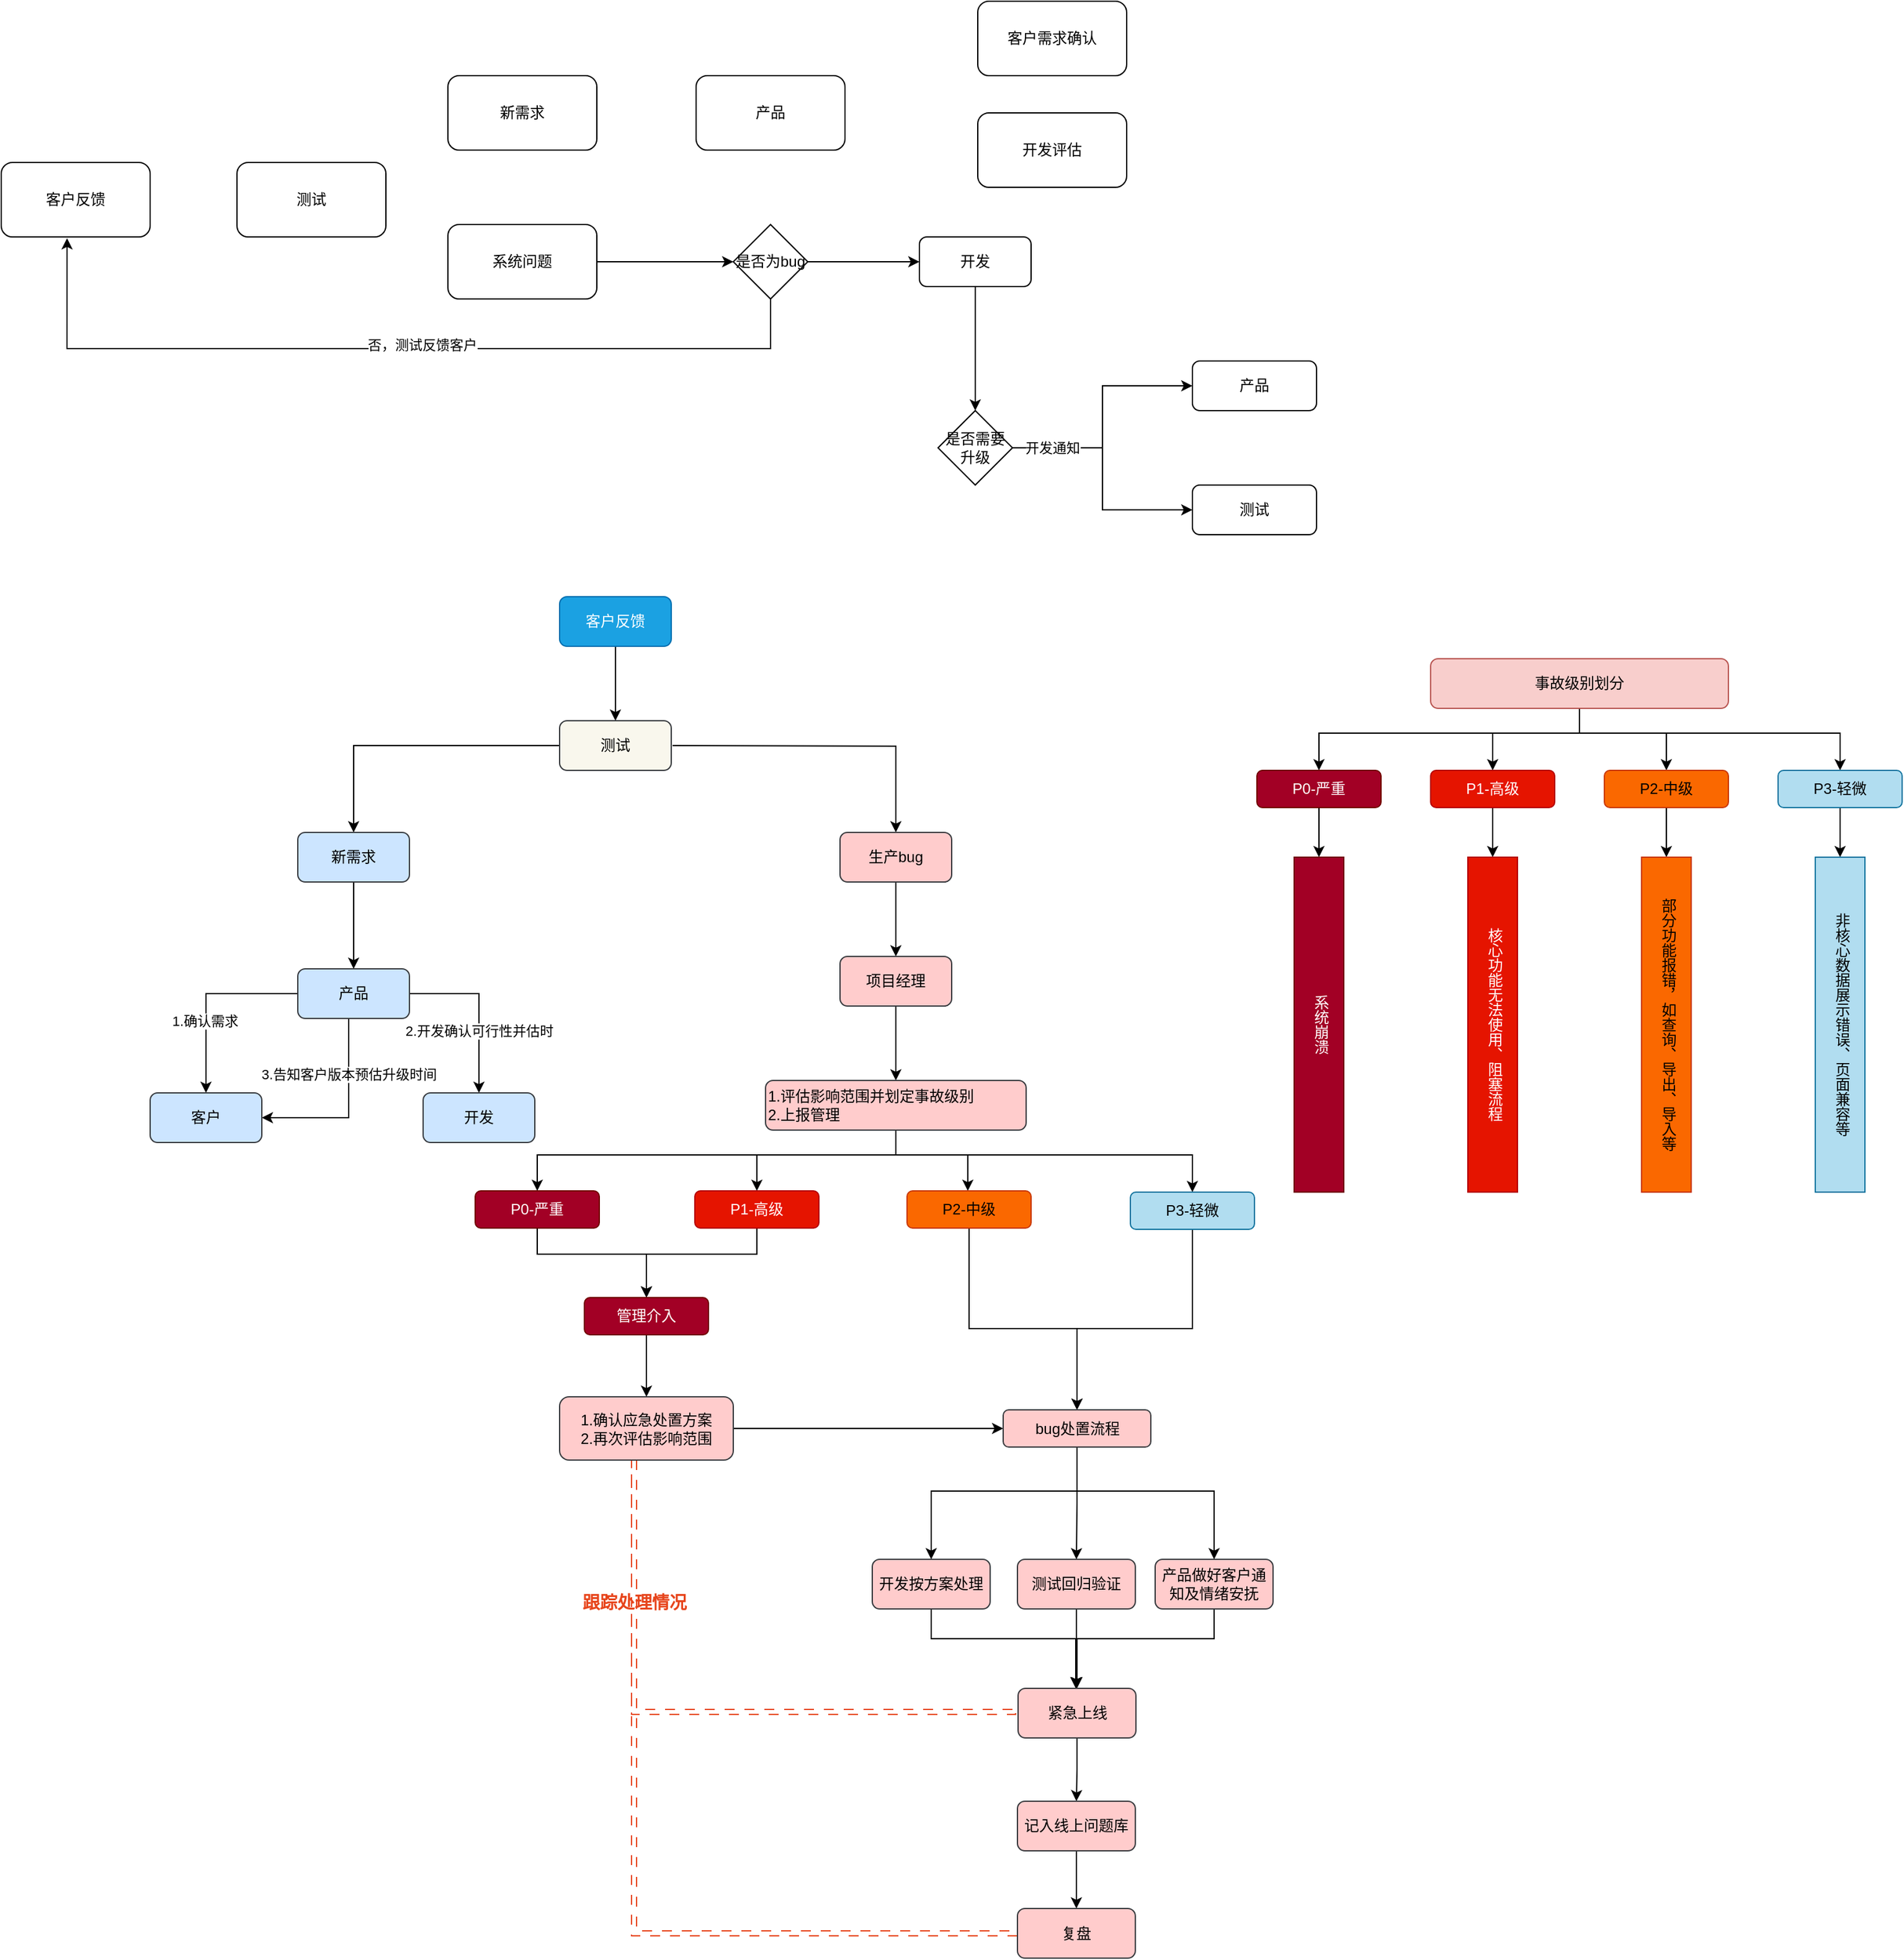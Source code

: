 <mxfile version="26.2.8">
  <diagram name="第 1 页" id="maj_CZCE4fiGwP-5VllY">
    <mxGraphModel dx="1428" dy="751" grid="1" gridSize="10" guides="1" tooltips="1" connect="1" arrows="1" fold="1" page="1" pageScale="1" pageWidth="827" pageHeight="1169" math="0" shadow="0">
      <root>
        <mxCell id="0" />
        <mxCell id="1" parent="0" />
        <mxCell id="PGWOsnz61t-WM54Ito1W-1" value="客户反馈" style="rounded=1;whiteSpace=wrap;html=1;" vertex="1" parent="1">
          <mxGeometry x="40" y="300" width="120" height="60" as="geometry" />
        </mxCell>
        <mxCell id="PGWOsnz61t-WM54Ito1W-2" value="测试" style="rounded=1;whiteSpace=wrap;html=1;" vertex="1" parent="1">
          <mxGeometry x="230" y="300" width="120" height="60" as="geometry" />
        </mxCell>
        <mxCell id="PGWOsnz61t-WM54Ito1W-3" value="新需求" style="rounded=1;whiteSpace=wrap;html=1;" vertex="1" parent="1">
          <mxGeometry x="400" y="230" width="120" height="60" as="geometry" />
        </mxCell>
        <mxCell id="PGWOsnz61t-WM54Ito1W-21" style="edgeStyle=orthogonalEdgeStyle;rounded=0;orthogonalLoop=1;jettySize=auto;html=1;entryX=0;entryY=0.5;entryDx=0;entryDy=0;" edge="1" parent="1" source="PGWOsnz61t-WM54Ito1W-4" target="PGWOsnz61t-WM54Ito1W-8">
          <mxGeometry relative="1" as="geometry" />
        </mxCell>
        <mxCell id="PGWOsnz61t-WM54Ito1W-4" value="系统问题" style="rounded=1;whiteSpace=wrap;html=1;" vertex="1" parent="1">
          <mxGeometry x="400" y="350" width="120" height="60" as="geometry" />
        </mxCell>
        <mxCell id="PGWOsnz61t-WM54Ito1W-5" value="产品" style="rounded=1;whiteSpace=wrap;html=1;" vertex="1" parent="1">
          <mxGeometry x="600" y="230" width="120" height="60" as="geometry" />
        </mxCell>
        <mxCell id="PGWOsnz61t-WM54Ito1W-6" value="客户需求确认" style="rounded=1;whiteSpace=wrap;html=1;" vertex="1" parent="1">
          <mxGeometry x="827" y="170" width="120" height="60" as="geometry" />
        </mxCell>
        <mxCell id="PGWOsnz61t-WM54Ito1W-7" value="开发评估" style="rounded=1;whiteSpace=wrap;html=1;" vertex="1" parent="1">
          <mxGeometry x="827" y="260" width="120" height="60" as="geometry" />
        </mxCell>
        <mxCell id="PGWOsnz61t-WM54Ito1W-20" style="edgeStyle=orthogonalEdgeStyle;rounded=0;orthogonalLoop=1;jettySize=auto;html=1;" edge="1" parent="1" source="PGWOsnz61t-WM54Ito1W-8" target="PGWOsnz61t-WM54Ito1W-9">
          <mxGeometry relative="1" as="geometry" />
        </mxCell>
        <mxCell id="PGWOsnz61t-WM54Ito1W-8" value="是否为bug" style="rhombus;whiteSpace=wrap;html=1;" vertex="1" parent="1">
          <mxGeometry x="630" y="350" width="60" height="60" as="geometry" />
        </mxCell>
        <mxCell id="PGWOsnz61t-WM54Ito1W-19" style="edgeStyle=orthogonalEdgeStyle;rounded=0;orthogonalLoop=1;jettySize=auto;html=1;" edge="1" parent="1" source="PGWOsnz61t-WM54Ito1W-9" target="PGWOsnz61t-WM54Ito1W-12">
          <mxGeometry relative="1" as="geometry" />
        </mxCell>
        <mxCell id="PGWOsnz61t-WM54Ito1W-9" value="开发" style="rounded=1;whiteSpace=wrap;html=1;" vertex="1" parent="1">
          <mxGeometry x="780" y="360" width="90" height="40" as="geometry" />
        </mxCell>
        <mxCell id="PGWOsnz61t-WM54Ito1W-10" style="edgeStyle=orthogonalEdgeStyle;rounded=0;orthogonalLoop=1;jettySize=auto;html=1;entryX=0.442;entryY=1.017;entryDx=0;entryDy=0;entryPerimeter=0;" edge="1" parent="1" source="PGWOsnz61t-WM54Ito1W-8" target="PGWOsnz61t-WM54Ito1W-1">
          <mxGeometry relative="1" as="geometry">
            <Array as="points">
              <mxPoint x="660" y="450" />
              <mxPoint x="93" y="450" />
            </Array>
          </mxGeometry>
        </mxCell>
        <mxCell id="PGWOsnz61t-WM54Ito1W-11" value="否，测试反馈客户" style="edgeLabel;html=1;align=center;verticalAlign=middle;resizable=0;points=[];" vertex="1" connectable="0" parent="PGWOsnz61t-WM54Ito1W-10">
          <mxGeometry x="-0.078" y="-3" relative="1" as="geometry">
            <mxPoint as="offset" />
          </mxGeometry>
        </mxCell>
        <mxCell id="PGWOsnz61t-WM54Ito1W-15" style="edgeStyle=orthogonalEdgeStyle;rounded=0;orthogonalLoop=1;jettySize=auto;html=1;entryX=0;entryY=0.5;entryDx=0;entryDy=0;" edge="1" parent="1" source="PGWOsnz61t-WM54Ito1W-12" target="PGWOsnz61t-WM54Ito1W-13">
          <mxGeometry relative="1" as="geometry" />
        </mxCell>
        <mxCell id="PGWOsnz61t-WM54Ito1W-16" style="edgeStyle=orthogonalEdgeStyle;rounded=0;orthogonalLoop=1;jettySize=auto;html=1;entryX=0;entryY=0.5;entryDx=0;entryDy=0;" edge="1" parent="1" source="PGWOsnz61t-WM54Ito1W-12" target="PGWOsnz61t-WM54Ito1W-14">
          <mxGeometry relative="1" as="geometry" />
        </mxCell>
        <mxCell id="PGWOsnz61t-WM54Ito1W-17" value="开发通知" style="edgeLabel;html=1;align=center;verticalAlign=middle;resizable=0;points=[];" vertex="1" connectable="0" parent="PGWOsnz61t-WM54Ito1W-16">
          <mxGeometry x="-0.836" relative="1" as="geometry">
            <mxPoint x="16" as="offset" />
          </mxGeometry>
        </mxCell>
        <mxCell id="PGWOsnz61t-WM54Ito1W-12" value="是否需要升级" style="rhombus;whiteSpace=wrap;html=1;" vertex="1" parent="1">
          <mxGeometry x="795" y="500" width="60" height="60" as="geometry" />
        </mxCell>
        <mxCell id="PGWOsnz61t-WM54Ito1W-13" value="产品" style="rounded=1;whiteSpace=wrap;html=1;" vertex="1" parent="1">
          <mxGeometry x="1000" y="460" width="100" height="40" as="geometry" />
        </mxCell>
        <mxCell id="PGWOsnz61t-WM54Ito1W-14" value="测试" style="rounded=1;whiteSpace=wrap;html=1;" vertex="1" parent="1">
          <mxGeometry x="1000" y="560" width="100" height="40" as="geometry" />
        </mxCell>
        <mxCell id="PGWOsnz61t-WM54Ito1W-25" style="edgeStyle=orthogonalEdgeStyle;rounded=0;orthogonalLoop=1;jettySize=auto;html=1;" edge="1" parent="1" source="PGWOsnz61t-WM54Ito1W-23" target="PGWOsnz61t-WM54Ito1W-24">
          <mxGeometry relative="1" as="geometry" />
        </mxCell>
        <mxCell id="PGWOsnz61t-WM54Ito1W-23" value="客户反馈" style="rounded=1;whiteSpace=wrap;html=1;fillColor=#1ba1e2;fontColor=#ffffff;strokeColor=#006EAF;" vertex="1" parent="1">
          <mxGeometry x="490" y="650" width="90" height="40" as="geometry" />
        </mxCell>
        <mxCell id="PGWOsnz61t-WM54Ito1W-29" style="edgeStyle=orthogonalEdgeStyle;rounded=0;orthogonalLoop=1;jettySize=auto;html=1;" edge="1" parent="1" source="PGWOsnz61t-WM54Ito1W-24" target="PGWOsnz61t-WM54Ito1W-28">
          <mxGeometry relative="1" as="geometry" />
        </mxCell>
        <mxCell id="PGWOsnz61t-WM54Ito1W-31" style="edgeStyle=orthogonalEdgeStyle;rounded=0;orthogonalLoop=1;jettySize=auto;html=1;entryX=0.5;entryY=0;entryDx=0;entryDy=0;" edge="1" parent="1" target="PGWOsnz61t-WM54Ito1W-30">
          <mxGeometry relative="1" as="geometry">
            <mxPoint x="581" y="770" as="sourcePoint" />
          </mxGeometry>
        </mxCell>
        <mxCell id="PGWOsnz61t-WM54Ito1W-24" value="测试" style="rounded=1;whiteSpace=wrap;html=1;fillColor=#f9f7ed;strokeColor=#36393d;" vertex="1" parent="1">
          <mxGeometry x="490" y="750" width="90" height="40" as="geometry" />
        </mxCell>
        <mxCell id="PGWOsnz61t-WM54Ito1W-41" style="edgeStyle=orthogonalEdgeStyle;rounded=0;orthogonalLoop=1;jettySize=auto;html=1;entryX=0.5;entryY=0;entryDx=0;entryDy=0;" edge="1" parent="1" source="PGWOsnz61t-WM54Ito1W-28" target="PGWOsnz61t-WM54Ito1W-32">
          <mxGeometry relative="1" as="geometry" />
        </mxCell>
        <mxCell id="PGWOsnz61t-WM54Ito1W-28" value="新需求" style="rounded=1;whiteSpace=wrap;html=1;fillColor=#cce5ff;strokeColor=#36393d;" vertex="1" parent="1">
          <mxGeometry x="279" y="840" width="90" height="40" as="geometry" />
        </mxCell>
        <mxCell id="PGWOsnz61t-WM54Ito1W-62" style="edgeStyle=orthogonalEdgeStyle;rounded=0;orthogonalLoop=1;jettySize=auto;html=1;entryX=0.5;entryY=0;entryDx=0;entryDy=0;" edge="1" parent="1" source="PGWOsnz61t-WM54Ito1W-30" target="PGWOsnz61t-WM54Ito1W-42">
          <mxGeometry relative="1" as="geometry" />
        </mxCell>
        <mxCell id="PGWOsnz61t-WM54Ito1W-30" value="生产bug" style="rounded=1;whiteSpace=wrap;html=1;fillColor=#ffcccc;strokeColor=#36393d;" vertex="1" parent="1">
          <mxGeometry x="716" y="840" width="90" height="40" as="geometry" />
        </mxCell>
        <mxCell id="PGWOsnz61t-WM54Ito1W-35" style="edgeStyle=orthogonalEdgeStyle;rounded=0;orthogonalLoop=1;jettySize=auto;html=1;" edge="1" parent="1" source="PGWOsnz61t-WM54Ito1W-32" target="PGWOsnz61t-WM54Ito1W-33">
          <mxGeometry relative="1" as="geometry" />
        </mxCell>
        <mxCell id="PGWOsnz61t-WM54Ito1W-36" value="1.确认需求" style="edgeLabel;html=1;align=center;verticalAlign=middle;resizable=0;points=[];" vertex="1" connectable="0" parent="PGWOsnz61t-WM54Ito1W-35">
          <mxGeometry x="0.247" y="-1" relative="1" as="geometry">
            <mxPoint as="offset" />
          </mxGeometry>
        </mxCell>
        <mxCell id="PGWOsnz61t-WM54Ito1W-37" style="edgeStyle=orthogonalEdgeStyle;rounded=0;orthogonalLoop=1;jettySize=auto;html=1;" edge="1" parent="1" source="PGWOsnz61t-WM54Ito1W-32" target="PGWOsnz61t-WM54Ito1W-34">
          <mxGeometry relative="1" as="geometry" />
        </mxCell>
        <mxCell id="PGWOsnz61t-WM54Ito1W-38" value="2.开发确认可行性并估时" style="edgeLabel;html=1;align=center;verticalAlign=middle;resizable=0;points=[];" vertex="1" connectable="0" parent="PGWOsnz61t-WM54Ito1W-37">
          <mxGeometry x="-0.059" y="1" relative="1" as="geometry">
            <mxPoint x="-1" y="22" as="offset" />
          </mxGeometry>
        </mxCell>
        <mxCell id="PGWOsnz61t-WM54Ito1W-39" style="edgeStyle=orthogonalEdgeStyle;rounded=0;orthogonalLoop=1;jettySize=auto;html=1;entryX=1;entryY=0.5;entryDx=0;entryDy=0;" edge="1" parent="1" source="PGWOsnz61t-WM54Ito1W-32" target="PGWOsnz61t-WM54Ito1W-33">
          <mxGeometry relative="1" as="geometry">
            <Array as="points">
              <mxPoint x="320" y="1070" />
            </Array>
          </mxGeometry>
        </mxCell>
        <mxCell id="PGWOsnz61t-WM54Ito1W-40" value="3.告知客户版本预估升级时间" style="edgeLabel;html=1;align=center;verticalAlign=middle;resizable=0;points=[];" vertex="1" connectable="0" parent="PGWOsnz61t-WM54Ito1W-39">
          <mxGeometry x="-0.4" relative="1" as="geometry">
            <mxPoint as="offset" />
          </mxGeometry>
        </mxCell>
        <mxCell id="PGWOsnz61t-WM54Ito1W-32" value="产品" style="rounded=1;whiteSpace=wrap;html=1;fillColor=#cce5ff;strokeColor=#36393d;" vertex="1" parent="1">
          <mxGeometry x="279" y="950" width="90" height="40" as="geometry" />
        </mxCell>
        <mxCell id="PGWOsnz61t-WM54Ito1W-33" value="客户" style="rounded=1;whiteSpace=wrap;html=1;fillColor=#cce5ff;strokeColor=#36393d;" vertex="1" parent="1">
          <mxGeometry x="160" y="1050" width="90" height="40" as="geometry" />
        </mxCell>
        <mxCell id="PGWOsnz61t-WM54Ito1W-34" value="开发" style="rounded=1;whiteSpace=wrap;html=1;fillColor=#cce5ff;strokeColor=#36393d;" vertex="1" parent="1">
          <mxGeometry x="380" y="1050" width="90" height="40" as="geometry" />
        </mxCell>
        <mxCell id="PGWOsnz61t-WM54Ito1W-90" style="edgeStyle=orthogonalEdgeStyle;rounded=0;orthogonalLoop=1;jettySize=auto;html=1;entryX=0.5;entryY=0;entryDx=0;entryDy=0;" edge="1" parent="1" source="PGWOsnz61t-WM54Ito1W-42" target="PGWOsnz61t-WM54Ito1W-66">
          <mxGeometry relative="1" as="geometry" />
        </mxCell>
        <mxCell id="PGWOsnz61t-WM54Ito1W-42" value="项目经理" style="rounded=1;whiteSpace=wrap;html=1;fillColor=#ffcccc;strokeColor=#36393d;" vertex="1" parent="1">
          <mxGeometry x="716" y="940" width="90" height="40" as="geometry" />
        </mxCell>
        <mxCell id="PGWOsnz61t-WM54Ito1W-50" style="edgeStyle=orthogonalEdgeStyle;rounded=0;orthogonalLoop=1;jettySize=auto;html=1;entryX=0.5;entryY=0;entryDx=0;entryDy=0;" edge="1" parent="1" source="PGWOsnz61t-WM54Ito1W-45" target="PGWOsnz61t-WM54Ito1W-46">
          <mxGeometry relative="1" as="geometry">
            <Array as="points">
              <mxPoint x="1312" y="760" />
              <mxPoint x="1102" y="760" />
            </Array>
          </mxGeometry>
        </mxCell>
        <mxCell id="PGWOsnz61t-WM54Ito1W-51" style="edgeStyle=orthogonalEdgeStyle;rounded=0;orthogonalLoop=1;jettySize=auto;html=1;entryX=0.5;entryY=0;entryDx=0;entryDy=0;" edge="1" parent="1" source="PGWOsnz61t-WM54Ito1W-45" target="PGWOsnz61t-WM54Ito1W-47">
          <mxGeometry relative="1" as="geometry">
            <Array as="points">
              <mxPoint x="1312" y="760" />
              <mxPoint x="1242" y="760" />
            </Array>
          </mxGeometry>
        </mxCell>
        <mxCell id="PGWOsnz61t-WM54Ito1W-52" style="edgeStyle=orthogonalEdgeStyle;rounded=0;orthogonalLoop=1;jettySize=auto;html=1;entryX=0.5;entryY=0;entryDx=0;entryDy=0;" edge="1" parent="1" source="PGWOsnz61t-WM54Ito1W-45" target="PGWOsnz61t-WM54Ito1W-48">
          <mxGeometry relative="1" as="geometry">
            <Array as="points">
              <mxPoint x="1312" y="760" />
              <mxPoint x="1382" y="760" />
            </Array>
          </mxGeometry>
        </mxCell>
        <mxCell id="PGWOsnz61t-WM54Ito1W-53" style="edgeStyle=orthogonalEdgeStyle;rounded=0;orthogonalLoop=1;jettySize=auto;html=1;entryX=0.5;entryY=0;entryDx=0;entryDy=0;" edge="1" parent="1" source="PGWOsnz61t-WM54Ito1W-45" target="PGWOsnz61t-WM54Ito1W-49">
          <mxGeometry relative="1" as="geometry">
            <Array as="points">
              <mxPoint x="1312" y="760" />
              <mxPoint x="1522" y="760" />
            </Array>
          </mxGeometry>
        </mxCell>
        <mxCell id="PGWOsnz61t-WM54Ito1W-45" value="事故级别划分" style="rounded=1;whiteSpace=wrap;html=1;fillColor=#f8cecc;strokeColor=#b85450;" vertex="1" parent="1">
          <mxGeometry x="1192" y="700" width="240" height="40" as="geometry" />
        </mxCell>
        <mxCell id="PGWOsnz61t-WM54Ito1W-55" style="edgeStyle=orthogonalEdgeStyle;rounded=0;orthogonalLoop=1;jettySize=auto;html=1;" edge="1" parent="1" source="PGWOsnz61t-WM54Ito1W-46" target="PGWOsnz61t-WM54Ito1W-54">
          <mxGeometry relative="1" as="geometry" />
        </mxCell>
        <mxCell id="PGWOsnz61t-WM54Ito1W-46" value="P0-严重" style="rounded=1;whiteSpace=wrap;html=1;fillColor=#a20025;fontColor=#ffffff;strokeColor=#6F0000;" vertex="1" parent="1">
          <mxGeometry x="1052" y="790" width="100" height="30" as="geometry" />
        </mxCell>
        <mxCell id="PGWOsnz61t-WM54Ito1W-57" style="edgeStyle=orthogonalEdgeStyle;rounded=0;orthogonalLoop=1;jettySize=auto;html=1;entryX=0.5;entryY=0;entryDx=0;entryDy=0;" edge="1" parent="1" source="PGWOsnz61t-WM54Ito1W-47" target="PGWOsnz61t-WM54Ito1W-56">
          <mxGeometry relative="1" as="geometry" />
        </mxCell>
        <mxCell id="PGWOsnz61t-WM54Ito1W-47" value="P1-高级" style="rounded=1;whiteSpace=wrap;html=1;fillColor=#e51400;fontColor=#ffffff;strokeColor=#B20000;" vertex="1" parent="1">
          <mxGeometry x="1192" y="790" width="100" height="30" as="geometry" />
        </mxCell>
        <mxCell id="PGWOsnz61t-WM54Ito1W-59" style="edgeStyle=orthogonalEdgeStyle;rounded=0;orthogonalLoop=1;jettySize=auto;html=1;" edge="1" parent="1" source="PGWOsnz61t-WM54Ito1W-48" target="PGWOsnz61t-WM54Ito1W-58">
          <mxGeometry relative="1" as="geometry" />
        </mxCell>
        <mxCell id="PGWOsnz61t-WM54Ito1W-48" value="P2-中级" style="rounded=1;whiteSpace=wrap;html=1;fillColor=#fa6800;fontColor=#000000;strokeColor=#C73500;" vertex="1" parent="1">
          <mxGeometry x="1332" y="790" width="100" height="30" as="geometry" />
        </mxCell>
        <mxCell id="PGWOsnz61t-WM54Ito1W-61" style="edgeStyle=orthogonalEdgeStyle;rounded=0;orthogonalLoop=1;jettySize=auto;html=1;entryX=0.5;entryY=0;entryDx=0;entryDy=0;" edge="1" parent="1" source="PGWOsnz61t-WM54Ito1W-49" target="PGWOsnz61t-WM54Ito1W-60">
          <mxGeometry relative="1" as="geometry" />
        </mxCell>
        <mxCell id="PGWOsnz61t-WM54Ito1W-49" value="P3-轻微" style="rounded=1;whiteSpace=wrap;html=1;fillColor=#b1ddf0;strokeColor=#10739e;" vertex="1" parent="1">
          <mxGeometry x="1472" y="790" width="100" height="30" as="geometry" />
        </mxCell>
        <mxCell id="PGWOsnz61t-WM54Ito1W-54" value="系统崩溃" style="rounded=0;whiteSpace=wrap;html=1;horizontal=1;textDirection=vertical-lr;fillColor=#a20025;fontColor=#ffffff;strokeColor=#6F0000;" vertex="1" parent="1">
          <mxGeometry x="1082" y="860" width="40" height="270" as="geometry" />
        </mxCell>
        <mxCell id="PGWOsnz61t-WM54Ito1W-56" value="核心功能无法使用、阻塞流程" style="rounded=0;whiteSpace=wrap;html=1;horizontal=1;textDirection=vertical-lr;fillColor=#e51400;fontColor=#ffffff;strokeColor=#B20000;" vertex="1" parent="1">
          <mxGeometry x="1222" y="860" width="40" height="270" as="geometry" />
        </mxCell>
        <mxCell id="PGWOsnz61t-WM54Ito1W-58" value="部分功能报错，如查询、导出、导入等" style="rounded=0;whiteSpace=wrap;html=1;horizontal=1;textDirection=vertical-lr;fillColor=#fa6800;fontColor=#000000;strokeColor=#C73500;" vertex="1" parent="1">
          <mxGeometry x="1362" y="860" width="40" height="270" as="geometry" />
        </mxCell>
        <mxCell id="PGWOsnz61t-WM54Ito1W-60" value="非核心数据展示错误、页面兼容等" style="rounded=0;whiteSpace=wrap;html=1;horizontal=1;textDirection=vertical-lr;fillColor=#b1ddf0;strokeColor=#10739e;" vertex="1" parent="1">
          <mxGeometry x="1502" y="860" width="40" height="270" as="geometry" />
        </mxCell>
        <mxCell id="PGWOsnz61t-WM54Ito1W-97" style="edgeStyle=orthogonalEdgeStyle;rounded=0;orthogonalLoop=1;jettySize=auto;html=1;" edge="1" parent="1" source="PGWOsnz61t-WM54Ito1W-66" target="PGWOsnz61t-WM54Ito1W-93">
          <mxGeometry relative="1" as="geometry">
            <Array as="points">
              <mxPoint x="761" y="1100" />
              <mxPoint x="819" y="1100" />
            </Array>
          </mxGeometry>
        </mxCell>
        <mxCell id="PGWOsnz61t-WM54Ito1W-113" style="edgeStyle=orthogonalEdgeStyle;rounded=0;orthogonalLoop=1;jettySize=auto;html=1;" edge="1" parent="1" source="PGWOsnz61t-WM54Ito1W-66" target="PGWOsnz61t-WM54Ito1W-92">
          <mxGeometry relative="1" as="geometry">
            <Array as="points">
              <mxPoint x="761" y="1100" />
              <mxPoint x="649" y="1100" />
            </Array>
          </mxGeometry>
        </mxCell>
        <mxCell id="PGWOsnz61t-WM54Ito1W-114" style="edgeStyle=orthogonalEdgeStyle;rounded=0;orthogonalLoop=1;jettySize=auto;html=1;" edge="1" parent="1" source="PGWOsnz61t-WM54Ito1W-66" target="PGWOsnz61t-WM54Ito1W-101">
          <mxGeometry relative="1" as="geometry">
            <Array as="points">
              <mxPoint x="761" y="1100" />
              <mxPoint x="1000" y="1100" />
            </Array>
          </mxGeometry>
        </mxCell>
        <mxCell id="PGWOsnz61t-WM54Ito1W-129" style="edgeStyle=orthogonalEdgeStyle;rounded=0;orthogonalLoop=1;jettySize=auto;html=1;entryX=0.5;entryY=0;entryDx=0;entryDy=0;" edge="1" parent="1" source="PGWOsnz61t-WM54Ito1W-66" target="PGWOsnz61t-WM54Ito1W-91">
          <mxGeometry relative="1" as="geometry">
            <Array as="points">
              <mxPoint x="761" y="1100" />
              <mxPoint x="472" y="1100" />
            </Array>
          </mxGeometry>
        </mxCell>
        <mxCell id="PGWOsnz61t-WM54Ito1W-66" value="1.评估影响范围并划定事故级别&lt;div&gt;2.上报管理&lt;/div&gt;" style="rounded=1;whiteSpace=wrap;html=1;align=left;fillColor=#ffcccc;strokeColor=#36393d;" vertex="1" parent="1">
          <mxGeometry x="656" y="1040" width="210" height="40" as="geometry" />
        </mxCell>
        <mxCell id="PGWOsnz61t-WM54Ito1W-130" style="edgeStyle=orthogonalEdgeStyle;rounded=0;orthogonalLoop=1;jettySize=auto;html=1;" edge="1" parent="1" source="PGWOsnz61t-WM54Ito1W-91" target="PGWOsnz61t-WM54Ito1W-99">
          <mxGeometry relative="1" as="geometry">
            <Array as="points">
              <mxPoint x="472" y="1180" />
              <mxPoint x="560" y="1180" />
            </Array>
          </mxGeometry>
        </mxCell>
        <mxCell id="PGWOsnz61t-WM54Ito1W-91" value="P0-严重" style="rounded=1;whiteSpace=wrap;html=1;fillColor=#a20025;fontColor=#ffffff;strokeColor=#6F0000;" vertex="1" parent="1">
          <mxGeometry x="422" y="1129" width="100" height="30" as="geometry" />
        </mxCell>
        <mxCell id="PGWOsnz61t-WM54Ito1W-128" style="edgeStyle=orthogonalEdgeStyle;rounded=0;orthogonalLoop=1;jettySize=auto;html=1;entryX=0.5;entryY=0;entryDx=0;entryDy=0;" edge="1" parent="1" source="PGWOsnz61t-WM54Ito1W-92" target="PGWOsnz61t-WM54Ito1W-99">
          <mxGeometry relative="1" as="geometry">
            <Array as="points">
              <mxPoint x="649" y="1180" />
              <mxPoint x="560" y="1180" />
            </Array>
          </mxGeometry>
        </mxCell>
        <mxCell id="PGWOsnz61t-WM54Ito1W-92" value="P1-高级" style="rounded=1;whiteSpace=wrap;html=1;fillColor=#e51400;fontColor=#ffffff;strokeColor=#B20000;" vertex="1" parent="1">
          <mxGeometry x="599" y="1129" width="100" height="30" as="geometry" />
        </mxCell>
        <mxCell id="PGWOsnz61t-WM54Ito1W-138" style="edgeStyle=orthogonalEdgeStyle;rounded=0;orthogonalLoop=1;jettySize=auto;html=1;" edge="1" parent="1" source="PGWOsnz61t-WM54Ito1W-93" target="PGWOsnz61t-WM54Ito1W-120">
          <mxGeometry relative="1" as="geometry">
            <Array as="points">
              <mxPoint x="820" y="1240" />
              <mxPoint x="907" y="1240" />
            </Array>
          </mxGeometry>
        </mxCell>
        <mxCell id="PGWOsnz61t-WM54Ito1W-93" value="P2-中级" style="rounded=1;whiteSpace=wrap;html=1;fillColor=#fa6800;fontColor=#000000;strokeColor=#C73500;" vertex="1" parent="1">
          <mxGeometry x="770" y="1129" width="100" height="30" as="geometry" />
        </mxCell>
        <mxCell id="PGWOsnz61t-WM54Ito1W-103" style="edgeStyle=orthogonalEdgeStyle;rounded=0;orthogonalLoop=1;jettySize=auto;html=1;entryX=0.5;entryY=0;entryDx=0;entryDy=0;" edge="1" parent="1" source="PGWOsnz61t-WM54Ito1W-99" target="PGWOsnz61t-WM54Ito1W-102">
          <mxGeometry relative="1" as="geometry" />
        </mxCell>
        <mxCell id="PGWOsnz61t-WM54Ito1W-99" value="管理介入" style="rounded=1;whiteSpace=wrap;html=1;fillColor=#a20025;fontColor=#ffffff;strokeColor=#6F0000;" vertex="1" parent="1">
          <mxGeometry x="510" y="1215" width="100" height="30" as="geometry" />
        </mxCell>
        <mxCell id="PGWOsnz61t-WM54Ito1W-139" style="edgeStyle=orthogonalEdgeStyle;rounded=0;orthogonalLoop=1;jettySize=auto;html=1;entryX=0.5;entryY=0;entryDx=0;entryDy=0;" edge="1" parent="1" source="PGWOsnz61t-WM54Ito1W-101" target="PGWOsnz61t-WM54Ito1W-120">
          <mxGeometry relative="1" as="geometry">
            <Array as="points">
              <mxPoint x="1000" y="1240" />
              <mxPoint x="907" y="1240" />
            </Array>
          </mxGeometry>
        </mxCell>
        <mxCell id="PGWOsnz61t-WM54Ito1W-101" value="P3-轻微" style="rounded=1;whiteSpace=wrap;html=1;fillColor=#b1ddf0;strokeColor=#10739e;" vertex="1" parent="1">
          <mxGeometry x="950" y="1130" width="100" height="30" as="geometry" />
        </mxCell>
        <mxCell id="PGWOsnz61t-WM54Ito1W-131" style="edgeStyle=orthogonalEdgeStyle;rounded=0;orthogonalLoop=1;jettySize=auto;html=1;entryX=0;entryY=0.5;entryDx=0;entryDy=0;dashed=1;dashPattern=8 8;shape=link;strokeColor=#E7451C;" edge="1" parent="1" source="PGWOsnz61t-WM54Ito1W-102" target="PGWOsnz61t-WM54Ito1W-115">
          <mxGeometry relative="1" as="geometry">
            <Array as="points">
              <mxPoint x="550" y="1549" />
            </Array>
          </mxGeometry>
        </mxCell>
        <mxCell id="PGWOsnz61t-WM54Ito1W-132" value="跟踪处理情况" style="edgeLabel;html=1;align=center;verticalAlign=middle;resizable=0;points=[];fontStyle=1;fontSize=14;fontColor=#E7451C;" vertex="1" connectable="0" parent="PGWOsnz61t-WM54Ito1W-131">
          <mxGeometry x="-0.312" y="1" relative="1" as="geometry">
            <mxPoint x="-1" y="-62" as="offset" />
          </mxGeometry>
        </mxCell>
        <mxCell id="PGWOsnz61t-WM54Ito1W-137" style="edgeStyle=orthogonalEdgeStyle;rounded=0;orthogonalLoop=1;jettySize=auto;html=1;entryX=0;entryY=0.5;entryDx=0;entryDy=0;" edge="1" parent="1" source="PGWOsnz61t-WM54Ito1W-102" target="PGWOsnz61t-WM54Ito1W-120">
          <mxGeometry relative="1" as="geometry" />
        </mxCell>
        <mxCell id="PGWOsnz61t-WM54Ito1W-141" style="edgeStyle=orthogonalEdgeStyle;rounded=0;orthogonalLoop=1;jettySize=auto;html=1;entryX=0;entryY=0.5;entryDx=0;entryDy=0;dashed=1;dashPattern=8 8;shape=link;strokeColor=#E7451C;" edge="1" parent="1" source="PGWOsnz61t-WM54Ito1W-102" target="PGWOsnz61t-WM54Ito1W-135">
          <mxGeometry relative="1" as="geometry">
            <Array as="points">
              <mxPoint x="550" y="1728" />
            </Array>
          </mxGeometry>
        </mxCell>
        <mxCell id="PGWOsnz61t-WM54Ito1W-102" value="1.确认应急处置方案&lt;div&gt;2.再次评估影响范围&lt;/div&gt;" style="rounded=1;whiteSpace=wrap;html=1;fillColor=#ffcccc;strokeColor=#36393d;" vertex="1" parent="1">
          <mxGeometry x="490" y="1295" width="140" height="51" as="geometry" />
        </mxCell>
        <mxCell id="PGWOsnz61t-WM54Ito1W-116" style="edgeStyle=orthogonalEdgeStyle;rounded=0;orthogonalLoop=1;jettySize=auto;html=1;" edge="1" parent="1" source="PGWOsnz61t-WM54Ito1W-104" target="PGWOsnz61t-WM54Ito1W-115">
          <mxGeometry relative="1" as="geometry">
            <Array as="points">
              <mxPoint x="790" y="1490" />
              <mxPoint x="906" y="1490" />
            </Array>
          </mxGeometry>
        </mxCell>
        <mxCell id="PGWOsnz61t-WM54Ito1W-104" value="开发按方案处理" style="rounded=1;whiteSpace=wrap;html=1;fillColor=#ffcccc;strokeColor=#36393d;" vertex="1" parent="1">
          <mxGeometry x="742" y="1426" width="95" height="40" as="geometry" />
        </mxCell>
        <mxCell id="PGWOsnz61t-WM54Ito1W-117" style="edgeStyle=orthogonalEdgeStyle;rounded=0;orthogonalLoop=1;jettySize=auto;html=1;" edge="1" parent="1" source="PGWOsnz61t-WM54Ito1W-106">
          <mxGeometry relative="1" as="geometry">
            <mxPoint x="906.5" y="1530" as="targetPoint" />
          </mxGeometry>
        </mxCell>
        <mxCell id="PGWOsnz61t-WM54Ito1W-106" value="测试回归验证" style="rounded=1;whiteSpace=wrap;html=1;fillColor=#ffcccc;strokeColor=#36393d;" vertex="1" parent="1">
          <mxGeometry x="859" y="1426" width="95" height="40" as="geometry" />
        </mxCell>
        <mxCell id="PGWOsnz61t-WM54Ito1W-118" style="edgeStyle=orthogonalEdgeStyle;rounded=0;orthogonalLoop=1;jettySize=auto;html=1;entryX=0.5;entryY=0;entryDx=0;entryDy=0;" edge="1" parent="1" source="PGWOsnz61t-WM54Ito1W-107" target="PGWOsnz61t-WM54Ito1W-115">
          <mxGeometry relative="1" as="geometry">
            <Array as="points">
              <mxPoint x="1018" y="1490" />
              <mxPoint x="907" y="1490" />
            </Array>
          </mxGeometry>
        </mxCell>
        <mxCell id="PGWOsnz61t-WM54Ito1W-107" value="产品做好客户通知及情绪安抚" style="rounded=1;whiteSpace=wrap;html=1;fillColor=#ffcccc;strokeColor=#36393d;" vertex="1" parent="1">
          <mxGeometry x="970" y="1426" width="95" height="40" as="geometry" />
        </mxCell>
        <mxCell id="PGWOsnz61t-WM54Ito1W-134" style="edgeStyle=orthogonalEdgeStyle;rounded=0;orthogonalLoop=1;jettySize=auto;html=1;" edge="1" parent="1" source="PGWOsnz61t-WM54Ito1W-115" target="PGWOsnz61t-WM54Ito1W-133">
          <mxGeometry relative="1" as="geometry" />
        </mxCell>
        <mxCell id="PGWOsnz61t-WM54Ito1W-115" value="紧急上线" style="rounded=1;whiteSpace=wrap;html=1;fillColor=#ffcccc;strokeColor=#36393d;" vertex="1" parent="1">
          <mxGeometry x="859.5" y="1530" width="95" height="40" as="geometry" />
        </mxCell>
        <mxCell id="PGWOsnz61t-WM54Ito1W-122" style="edgeStyle=orthogonalEdgeStyle;rounded=0;orthogonalLoop=1;jettySize=auto;html=1;entryX=0.5;entryY=0;entryDx=0;entryDy=0;" edge="1" parent="1" source="PGWOsnz61t-WM54Ito1W-120" target="PGWOsnz61t-WM54Ito1W-104">
          <mxGeometry relative="1" as="geometry">
            <Array as="points">
              <mxPoint x="907" y="1371" />
              <mxPoint x="790" y="1371" />
            </Array>
          </mxGeometry>
        </mxCell>
        <mxCell id="PGWOsnz61t-WM54Ito1W-123" style="edgeStyle=orthogonalEdgeStyle;rounded=0;orthogonalLoop=1;jettySize=auto;html=1;entryX=0.5;entryY=0;entryDx=0;entryDy=0;" edge="1" parent="1" source="PGWOsnz61t-WM54Ito1W-120" target="PGWOsnz61t-WM54Ito1W-106">
          <mxGeometry relative="1" as="geometry" />
        </mxCell>
        <mxCell id="PGWOsnz61t-WM54Ito1W-124" style="edgeStyle=orthogonalEdgeStyle;rounded=0;orthogonalLoop=1;jettySize=auto;html=1;entryX=0.5;entryY=0;entryDx=0;entryDy=0;" edge="1" parent="1" source="PGWOsnz61t-WM54Ito1W-120" target="PGWOsnz61t-WM54Ito1W-107">
          <mxGeometry relative="1" as="geometry">
            <Array as="points">
              <mxPoint x="907" y="1371" />
              <mxPoint x="1017" y="1371" />
            </Array>
          </mxGeometry>
        </mxCell>
        <mxCell id="PGWOsnz61t-WM54Ito1W-120" value="bug处置流程" style="rounded=1;whiteSpace=wrap;html=1;fillColor=#ffcccc;strokeColor=#36393d;" vertex="1" parent="1">
          <mxGeometry x="847.5" y="1305.5" width="119" height="30" as="geometry" />
        </mxCell>
        <mxCell id="PGWOsnz61t-WM54Ito1W-136" style="edgeStyle=orthogonalEdgeStyle;rounded=0;orthogonalLoop=1;jettySize=auto;html=1;entryX=0.5;entryY=0;entryDx=0;entryDy=0;" edge="1" parent="1" source="PGWOsnz61t-WM54Ito1W-133" target="PGWOsnz61t-WM54Ito1W-135">
          <mxGeometry relative="1" as="geometry" />
        </mxCell>
        <mxCell id="PGWOsnz61t-WM54Ito1W-133" value="记入线上问题库" style="rounded=1;whiteSpace=wrap;html=1;fillColor=#ffcccc;strokeColor=#36393d;" vertex="1" parent="1">
          <mxGeometry x="859" y="1621" width="95" height="40" as="geometry" />
        </mxCell>
        <mxCell id="PGWOsnz61t-WM54Ito1W-135" value="复盘" style="rounded=1;whiteSpace=wrap;html=1;fillColor=#ffcccc;strokeColor=#36393d;" vertex="1" parent="1">
          <mxGeometry x="859" y="1707.5" width="95" height="40" as="geometry" />
        </mxCell>
      </root>
    </mxGraphModel>
  </diagram>
</mxfile>
